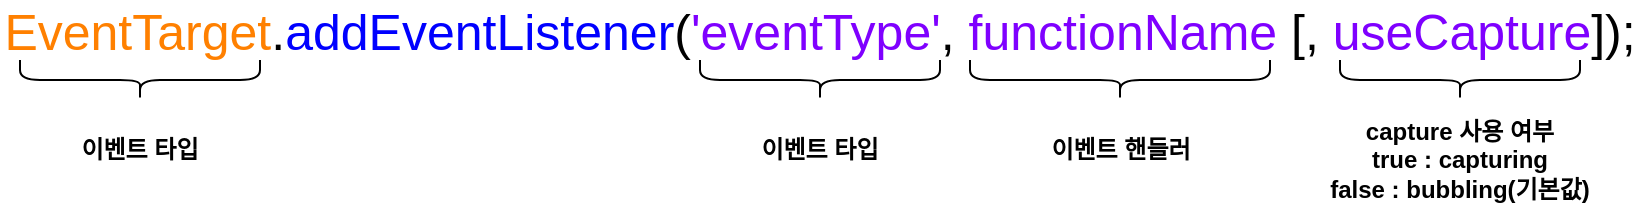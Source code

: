 <mxfile version="20.2.3" type="device"><diagram id="k8kGcIPDzGfUZf-kiNCp" name="페이지-1"><mxGraphModel dx="1422" dy="857" grid="1" gridSize="10" guides="1" tooltips="1" connect="1" arrows="1" fold="1" page="1" pageScale="1" pageWidth="827" pageHeight="1169" math="0" shadow="0"><root><mxCell id="0"/><mxCell id="1" parent="0"/><mxCell id="pYklrkh2ViNicR5rFrCr-1" value="&lt;font style=&quot;font-size: 25px;&quot;&gt;&lt;font color=&quot;#ff8000&quot;&gt;EventTarget&lt;/font&gt;.&lt;font color=&quot;#0000ff&quot;&gt;addEventListener&lt;/font&gt;(&lt;font color=&quot;#7f00ff&quot;&gt;'eventType'&lt;/font&gt;, &lt;font color=&quot;#7f00ff&quot;&gt;functionName &lt;/font&gt;[, &lt;font color=&quot;#7f00ff&quot;&gt;useCapture&lt;/font&gt;]);&lt;/font&gt;" style="text;html=1;strokeColor=none;fillColor=none;align=center;verticalAlign=middle;whiteSpace=wrap;rounded=0;" vertex="1" parent="1"><mxGeometry y="480" width="820" height="30" as="geometry"/></mxCell><mxCell id="pYklrkh2ViNicR5rFrCr-2" value="" style="shape=curlyBracket;whiteSpace=wrap;html=1;rounded=1;flipH=1;fontSize=25;fontColor=#7F00FF;rotation=90;" vertex="1" parent="1"><mxGeometry x="60" y="460" width="20" height="120" as="geometry"/></mxCell><mxCell id="pYklrkh2ViNicR5rFrCr-3" value="" style="shape=curlyBracket;whiteSpace=wrap;html=1;rounded=1;flipH=1;fontSize=25;fontColor=#7F00FF;rotation=90;" vertex="1" parent="1"><mxGeometry x="400" y="460" width="20" height="120" as="geometry"/></mxCell><mxCell id="pYklrkh2ViNicR5rFrCr-4" value="" style="shape=curlyBracket;whiteSpace=wrap;html=1;rounded=1;flipH=1;fontSize=25;fontColor=#7F00FF;rotation=90;" vertex="1" parent="1"><mxGeometry x="550" y="445" width="20" height="150" as="geometry"/></mxCell><mxCell id="pYklrkh2ViNicR5rFrCr-5" value="" style="shape=curlyBracket;whiteSpace=wrap;html=1;rounded=1;flipH=1;fontSize=25;fontColor=#7F00FF;rotation=90;" vertex="1" parent="1"><mxGeometry x="720" y="460" width="20" height="120" as="geometry"/></mxCell><mxCell id="pYklrkh2ViNicR5rFrCr-7" value="&lt;b&gt;이벤트 타입&lt;/b&gt;" style="text;html=1;strokeColor=none;fillColor=none;align=center;verticalAlign=middle;whiteSpace=wrap;rounded=0;fontSize=12;fontColor=#000000;" vertex="1" parent="1"><mxGeometry x="375" y="540" width="70" height="30" as="geometry"/></mxCell><mxCell id="pYklrkh2ViNicR5rFrCr-8" value="&lt;b&gt;이벤트 타입&lt;/b&gt;" style="text;html=1;strokeColor=none;fillColor=none;align=center;verticalAlign=middle;whiteSpace=wrap;rounded=0;fontSize=12;fontColor=#000000;" vertex="1" parent="1"><mxGeometry x="35" y="540" width="70" height="30" as="geometry"/></mxCell><mxCell id="pYklrkh2ViNicR5rFrCr-9" value="&lt;b&gt;이벤트 핸들러&lt;/b&gt;" style="text;html=1;strokeColor=none;fillColor=none;align=center;verticalAlign=middle;whiteSpace=wrap;rounded=0;fontSize=12;fontColor=#000000;" vertex="1" parent="1"><mxGeometry x="517.5" y="540" width="85" height="30" as="geometry"/></mxCell><mxCell id="pYklrkh2ViNicR5rFrCr-10" value="&lt;b&gt;capture 사용 여부&lt;br&gt;true : capturing&lt;br&gt;false : bubbling(기본값)&lt;br&gt;&lt;/b&gt;" style="text;html=1;strokeColor=none;fillColor=none;align=center;verticalAlign=middle;whiteSpace=wrap;rounded=0;fontSize=12;fontColor=#000000;" vertex="1" parent="1"><mxGeometry x="660" y="535" width="140" height="50" as="geometry"/></mxCell></root></mxGraphModel></diagram></mxfile>